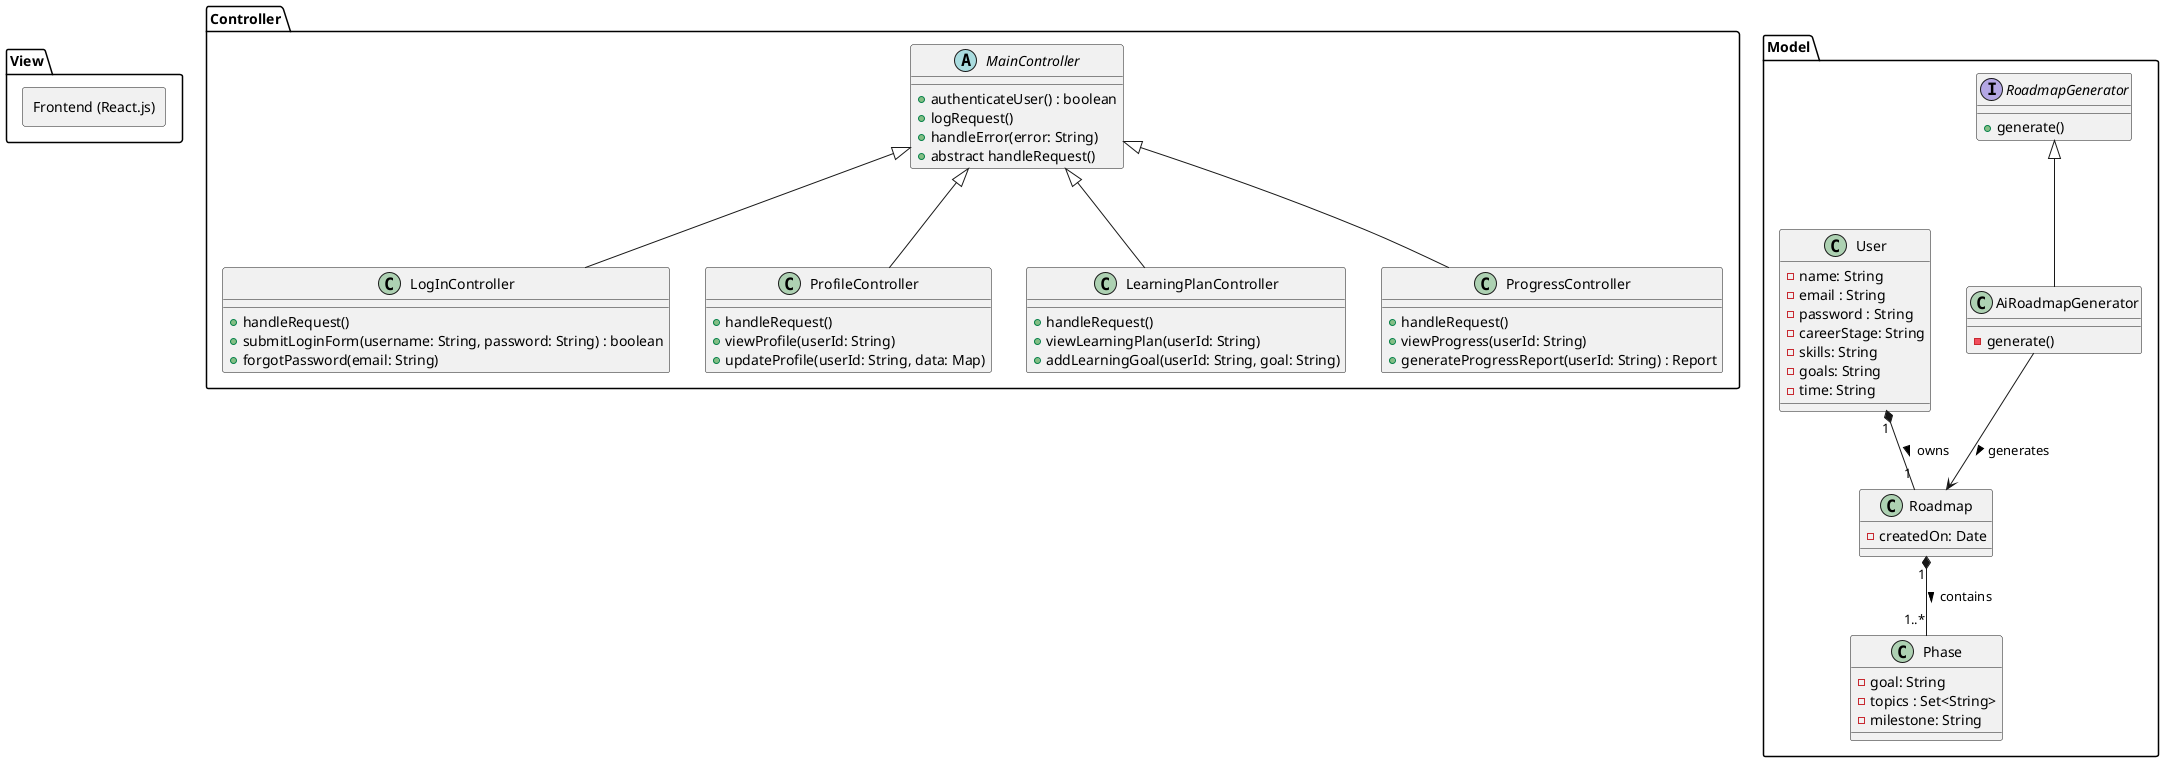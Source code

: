 @startuml
'https://plantuml.com/class-diagram
allowmixing

package "View" {
    rectangle "Frontend (React.js)" as Frontend
}

package "Controller" {
    abstract class MainController
    class LogInController
    class ProfileController
    class LearningPlanController
    class ProgressController

    MainController <|-- LogInController
    MainController <|-- ProfileController
    MainController <|-- LearningPlanController
    MainController <|-- ProgressController

    abstract class MainController {
        + authenticateUser() : boolean
        + logRequest()
        + handleError(error: String)
        + abstract handleRequest()
    }

    class LogInController {
        + handleRequest()
        + submitLoginForm(username: String, password: String) : boolean
        + forgotPassword(email: String)
    }

    class ProfileController {
        + handleRequest()
        + viewProfile(userId: String)
        + updateProfile(userId: String, data: Map)
    }

    class LearningPlanController {
        + handleRequest()
        + viewLearningPlan(userId: String)
        + addLearningGoal(userId: String, goal: String)
    }

    class ProgressController {
        + handleRequest()
        + viewProgress(userId: String)
        + generateProgressReport(userId: String) : Report
    }
}

package "Model" {
    interface RoadmapGenerator
    class AiRoadmapGenerator

    RoadmapGenerator <|-- AiRoadmapGenerator
    User "1" *-- "1" Roadmap : owns >
    Roadmap "1" *-- "1..*" Phase : contains >
    ' Should not be that the interface generates the roadmap as the logic is not within the interface
    AiRoadmapGenerator --> Roadmap : generates >

    class User {
    - name: String
    - email : String
    - password : String
    - careerStage: String
    - skills: String
    - goals: String
    - time: String
    }

    class Roadmap {
    - createdOn: Date
    }

    class Phase {
    - goal: String
    - topics : Set<String>
    - milestone: String
    }

    interface RoadmapGenerator {
    + generate()
    }

    class AiRoadmapGenerator {
    - generate()
    }
}




@enduml